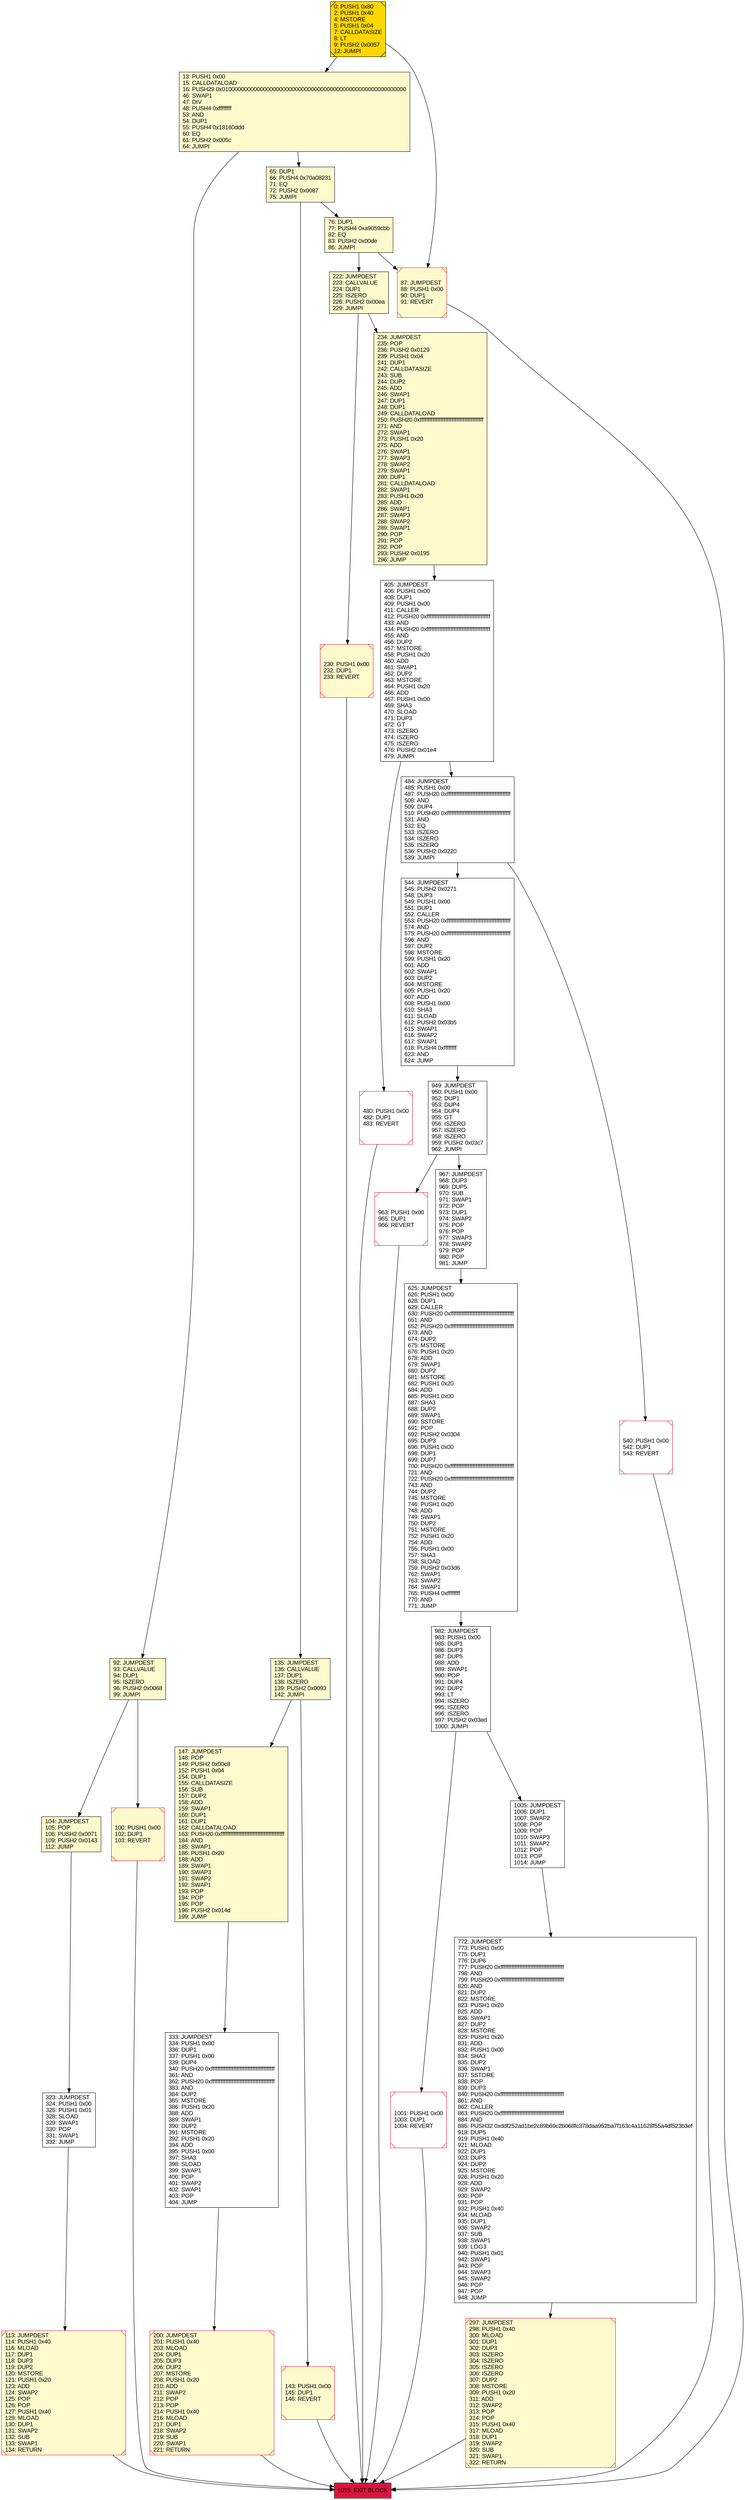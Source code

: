 digraph G {
bgcolor=transparent rankdir=UD;
node [shape=box style=filled color=black fillcolor=white fontname=arial fontcolor=black];
1005 [label="1005: JUMPDEST\l1006: DUP1\l1007: SWAP2\l1008: POP\l1009: POP\l1010: SWAP3\l1011: SWAP2\l1012: POP\l1013: POP\l1014: JUMP\l" ];
480 [label="480: PUSH1 0x00\l482: DUP1\l483: REVERT\l" shape=Msquare color=crimson ];
113 [label="113: JUMPDEST\l114: PUSH1 0x40\l116: MLOAD\l117: DUP1\l118: DUP3\l119: DUP2\l120: MSTORE\l121: PUSH1 0x20\l123: ADD\l124: SWAP2\l125: POP\l126: POP\l127: PUSH1 0x40\l129: MLOAD\l130: DUP1\l131: SWAP2\l132: SUB\l133: SWAP1\l134: RETURN\l" fillcolor=lemonchiffon shape=Msquare color=crimson ];
982 [label="982: JUMPDEST\l983: PUSH1 0x00\l985: DUP1\l986: DUP3\l987: DUP5\l988: ADD\l989: SWAP1\l990: POP\l991: DUP4\l992: DUP2\l993: LT\l994: ISZERO\l995: ISZERO\l996: ISZERO\l997: PUSH2 0x03ed\l1000: JUMPI\l" ];
65 [label="65: DUP1\l66: PUSH4 0x70a08231\l71: EQ\l72: PUSH2 0x0087\l75: JUMPI\l" fillcolor=lemonchiffon ];
100 [label="100: PUSH1 0x00\l102: DUP1\l103: REVERT\l" fillcolor=lemonchiffon shape=Msquare color=crimson ];
484 [label="484: JUMPDEST\l485: PUSH1 0x00\l487: PUSH20 0xffffffffffffffffffffffffffffffffffffffff\l508: AND\l509: DUP4\l510: PUSH20 0xffffffffffffffffffffffffffffffffffffffff\l531: AND\l532: EQ\l533: ISZERO\l534: ISZERO\l535: ISZERO\l536: PUSH2 0x0220\l539: JUMPI\l" ];
230 [label="230: PUSH1 0x00\l232: DUP1\l233: REVERT\l" fillcolor=lemonchiffon shape=Msquare color=crimson ];
1001 [label="1001: PUSH1 0x00\l1003: DUP1\l1004: REVERT\l" shape=Msquare color=crimson ];
234 [label="234: JUMPDEST\l235: POP\l236: PUSH2 0x0129\l239: PUSH1 0x04\l241: DUP1\l242: CALLDATASIZE\l243: SUB\l244: DUP2\l245: ADD\l246: SWAP1\l247: DUP1\l248: DUP1\l249: CALLDATALOAD\l250: PUSH20 0xffffffffffffffffffffffffffffffffffffffff\l271: AND\l272: SWAP1\l273: PUSH1 0x20\l275: ADD\l276: SWAP1\l277: SWAP3\l278: SWAP2\l279: SWAP1\l280: DUP1\l281: CALLDATALOAD\l282: SWAP1\l283: PUSH1 0x20\l285: ADD\l286: SWAP1\l287: SWAP3\l288: SWAP2\l289: SWAP1\l290: POP\l291: POP\l292: POP\l293: PUSH2 0x0195\l296: JUMP\l" fillcolor=lemonchiffon ];
967 [label="967: JUMPDEST\l968: DUP3\l969: DUP5\l970: SUB\l971: SWAP1\l972: POP\l973: DUP1\l974: SWAP2\l975: POP\l976: POP\l977: SWAP3\l978: SWAP2\l979: POP\l980: POP\l981: JUMP\l" ];
87 [label="87: JUMPDEST\l88: PUSH1 0x00\l90: DUP1\l91: REVERT\l" fillcolor=lemonchiffon shape=Msquare color=crimson ];
147 [label="147: JUMPDEST\l148: POP\l149: PUSH2 0x00c8\l152: PUSH1 0x04\l154: DUP1\l155: CALLDATASIZE\l156: SUB\l157: DUP2\l158: ADD\l159: SWAP1\l160: DUP1\l161: DUP1\l162: CALLDATALOAD\l163: PUSH20 0xffffffffffffffffffffffffffffffffffffffff\l184: AND\l185: SWAP1\l186: PUSH1 0x20\l188: ADD\l189: SWAP1\l190: SWAP3\l191: SWAP2\l192: SWAP1\l193: POP\l194: POP\l195: POP\l196: PUSH2 0x014d\l199: JUMP\l" fillcolor=lemonchiffon ];
297 [label="297: JUMPDEST\l298: PUSH1 0x40\l300: MLOAD\l301: DUP1\l302: DUP3\l303: ISZERO\l304: ISZERO\l305: ISZERO\l306: ISZERO\l307: DUP2\l308: MSTORE\l309: PUSH1 0x20\l311: ADD\l312: SWAP2\l313: POP\l314: POP\l315: PUSH1 0x40\l317: MLOAD\l318: DUP1\l319: SWAP2\l320: SUB\l321: SWAP1\l322: RETURN\l" fillcolor=lemonchiffon shape=Msquare color=crimson ];
323 [label="323: JUMPDEST\l324: PUSH1 0x00\l326: PUSH1 0x01\l328: SLOAD\l329: SWAP1\l330: POP\l331: SWAP1\l332: JUMP\l" ];
92 [label="92: JUMPDEST\l93: CALLVALUE\l94: DUP1\l95: ISZERO\l96: PUSH2 0x0068\l99: JUMPI\l" fillcolor=lemonchiffon ];
333 [label="333: JUMPDEST\l334: PUSH1 0x00\l336: DUP1\l337: PUSH1 0x00\l339: DUP4\l340: PUSH20 0xffffffffffffffffffffffffffffffffffffffff\l361: AND\l362: PUSH20 0xffffffffffffffffffffffffffffffffffffffff\l383: AND\l384: DUP2\l385: MSTORE\l386: PUSH1 0x20\l388: ADD\l389: SWAP1\l390: DUP2\l391: MSTORE\l392: PUSH1 0x20\l394: ADD\l395: PUSH1 0x00\l397: SHA3\l398: SLOAD\l399: SWAP1\l400: POP\l401: SWAP2\l402: SWAP1\l403: POP\l404: JUMP\l" ];
772 [label="772: JUMPDEST\l773: PUSH1 0x00\l775: DUP1\l776: DUP6\l777: PUSH20 0xffffffffffffffffffffffffffffffffffffffff\l798: AND\l799: PUSH20 0xffffffffffffffffffffffffffffffffffffffff\l820: AND\l821: DUP2\l822: MSTORE\l823: PUSH1 0x20\l825: ADD\l826: SWAP1\l827: DUP2\l828: MSTORE\l829: PUSH1 0x20\l831: ADD\l832: PUSH1 0x00\l834: SHA3\l835: DUP2\l836: SWAP1\l837: SSTORE\l838: POP\l839: DUP3\l840: PUSH20 0xffffffffffffffffffffffffffffffffffffffff\l861: AND\l862: CALLER\l863: PUSH20 0xffffffffffffffffffffffffffffffffffffffff\l884: AND\l885: PUSH32 0xddf252ad1be2c89b69c2b068fc378daa952ba7f163c4a11628f55a4df523b3ef\l918: DUP5\l919: PUSH1 0x40\l921: MLOAD\l922: DUP1\l923: DUP3\l924: DUP2\l925: MSTORE\l926: PUSH1 0x20\l928: ADD\l929: SWAP2\l930: POP\l931: POP\l932: PUSH1 0x40\l934: MLOAD\l935: DUP1\l936: SWAP2\l937: SUB\l938: SWAP1\l939: LOG3\l940: PUSH1 0x01\l942: SWAP1\l943: POP\l944: SWAP3\l945: SWAP2\l946: POP\l947: POP\l948: JUMP\l" ];
222 [label="222: JUMPDEST\l223: CALLVALUE\l224: DUP1\l225: ISZERO\l226: PUSH2 0x00ea\l229: JUMPI\l" fillcolor=lemonchiffon ];
963 [label="963: PUSH1 0x00\l965: DUP1\l966: REVERT\l" shape=Msquare color=crimson ];
625 [label="625: JUMPDEST\l626: PUSH1 0x00\l628: DUP1\l629: CALLER\l630: PUSH20 0xffffffffffffffffffffffffffffffffffffffff\l651: AND\l652: PUSH20 0xffffffffffffffffffffffffffffffffffffffff\l673: AND\l674: DUP2\l675: MSTORE\l676: PUSH1 0x20\l678: ADD\l679: SWAP1\l680: DUP2\l681: MSTORE\l682: PUSH1 0x20\l684: ADD\l685: PUSH1 0x00\l687: SHA3\l688: DUP2\l689: SWAP1\l690: SSTORE\l691: POP\l692: PUSH2 0x0304\l695: DUP3\l696: PUSH1 0x00\l698: DUP1\l699: DUP7\l700: PUSH20 0xffffffffffffffffffffffffffffffffffffffff\l721: AND\l722: PUSH20 0xffffffffffffffffffffffffffffffffffffffff\l743: AND\l744: DUP2\l745: MSTORE\l746: PUSH1 0x20\l748: ADD\l749: SWAP1\l750: DUP2\l751: MSTORE\l752: PUSH1 0x20\l754: ADD\l755: PUSH1 0x00\l757: SHA3\l758: SLOAD\l759: PUSH2 0x03d6\l762: SWAP1\l763: SWAP2\l764: SWAP1\l765: PUSH4 0xffffffff\l770: AND\l771: JUMP\l" ];
135 [label="135: JUMPDEST\l136: CALLVALUE\l137: DUP1\l138: ISZERO\l139: PUSH2 0x0093\l142: JUMPI\l" fillcolor=lemonchiffon ];
405 [label="405: JUMPDEST\l406: PUSH1 0x00\l408: DUP1\l409: PUSH1 0x00\l411: CALLER\l412: PUSH20 0xffffffffffffffffffffffffffffffffffffffff\l433: AND\l434: PUSH20 0xffffffffffffffffffffffffffffffffffffffff\l455: AND\l456: DUP2\l457: MSTORE\l458: PUSH1 0x20\l460: ADD\l461: SWAP1\l462: DUP2\l463: MSTORE\l464: PUSH1 0x20\l466: ADD\l467: PUSH1 0x00\l469: SHA3\l470: SLOAD\l471: DUP3\l472: GT\l473: ISZERO\l474: ISZERO\l475: ISZERO\l476: PUSH2 0x01e4\l479: JUMPI\l" ];
143 [label="143: PUSH1 0x00\l145: DUP1\l146: REVERT\l" fillcolor=lemonchiffon shape=Msquare color=crimson ];
76 [label="76: DUP1\l77: PUSH4 0xa9059cbb\l82: EQ\l83: PUSH2 0x00de\l86: JUMPI\l" fillcolor=lemonchiffon ];
544 [label="544: JUMPDEST\l545: PUSH2 0x0271\l548: DUP3\l549: PUSH1 0x00\l551: DUP1\l552: CALLER\l553: PUSH20 0xffffffffffffffffffffffffffffffffffffffff\l574: AND\l575: PUSH20 0xffffffffffffffffffffffffffffffffffffffff\l596: AND\l597: DUP2\l598: MSTORE\l599: PUSH1 0x20\l601: ADD\l602: SWAP1\l603: DUP2\l604: MSTORE\l605: PUSH1 0x20\l607: ADD\l608: PUSH1 0x00\l610: SHA3\l611: SLOAD\l612: PUSH2 0x03b5\l615: SWAP1\l616: SWAP2\l617: SWAP1\l618: PUSH4 0xffffffff\l623: AND\l624: JUMP\l" ];
104 [label="104: JUMPDEST\l105: POP\l106: PUSH2 0x0071\l109: PUSH2 0x0143\l112: JUMP\l" fillcolor=lemonchiffon ];
13 [label="13: PUSH1 0x00\l15: CALLDATALOAD\l16: PUSH29 0x0100000000000000000000000000000000000000000000000000000000\l46: SWAP1\l47: DIV\l48: PUSH4 0xffffffff\l53: AND\l54: DUP1\l55: PUSH4 0x18160ddd\l60: EQ\l61: PUSH2 0x005c\l64: JUMPI\l" fillcolor=lemonchiffon ];
1015 [label="1015: EXIT BLOCK\l" fillcolor=crimson ];
200 [label="200: JUMPDEST\l201: PUSH1 0x40\l203: MLOAD\l204: DUP1\l205: DUP3\l206: DUP2\l207: MSTORE\l208: PUSH1 0x20\l210: ADD\l211: SWAP2\l212: POP\l213: POP\l214: PUSH1 0x40\l216: MLOAD\l217: DUP1\l218: SWAP2\l219: SUB\l220: SWAP1\l221: RETURN\l" fillcolor=lemonchiffon shape=Msquare color=crimson ];
0 [label="0: PUSH1 0x80\l2: PUSH1 0x40\l4: MSTORE\l5: PUSH1 0x04\l7: CALLDATASIZE\l8: LT\l9: PUSH2 0x0057\l12: JUMPI\l" fillcolor=lemonchiffon shape=Msquare fillcolor=gold ];
949 [label="949: JUMPDEST\l950: PUSH1 0x00\l952: DUP1\l953: DUP4\l954: DUP4\l955: GT\l956: ISZERO\l957: ISZERO\l958: ISZERO\l959: PUSH2 0x03c7\l962: JUMPI\l" ];
540 [label="540: PUSH1 0x00\l542: DUP1\l543: REVERT\l" shape=Msquare color=crimson ];
982 -> 1005;
135 -> 143;
540 -> 1015;
147 -> 333;
200 -> 1015;
982 -> 1001;
544 -> 949;
0 -> 13;
772 -> 297;
222 -> 234;
323 -> 113;
963 -> 1015;
222 -> 230;
143 -> 1015;
1005 -> 772;
92 -> 100;
949 -> 963;
297 -> 1015;
333 -> 200;
625 -> 982;
76 -> 87;
87 -> 1015;
104 -> 323;
234 -> 405;
967 -> 625;
13 -> 92;
405 -> 484;
92 -> 104;
405 -> 480;
0 -> 87;
65 -> 135;
76 -> 222;
230 -> 1015;
100 -> 1015;
949 -> 967;
65 -> 76;
113 -> 1015;
13 -> 65;
480 -> 1015;
484 -> 544;
484 -> 540;
135 -> 147;
1001 -> 1015;
}